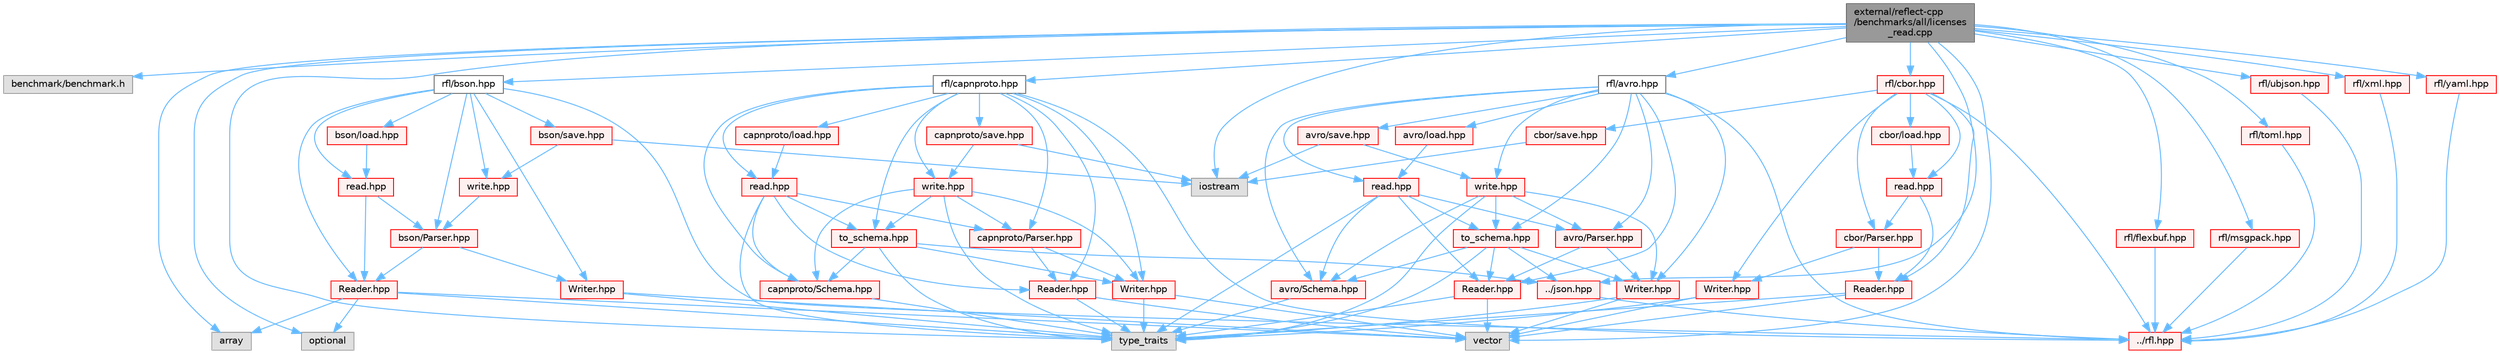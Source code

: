 digraph "external/reflect-cpp/benchmarks/all/licenses_read.cpp"
{
 // LATEX_PDF_SIZE
  bgcolor="transparent";
  edge [fontname=Helvetica,fontsize=10,labelfontname=Helvetica,labelfontsize=10];
  node [fontname=Helvetica,fontsize=10,shape=box,height=0.2,width=0.4];
  Node1 [id="Node000001",label="external/reflect-cpp\l/benchmarks/all/licenses\l_read.cpp",height=0.2,width=0.4,color="gray40", fillcolor="grey60", style="filled", fontcolor="black",tooltip=" "];
  Node1 -> Node2 [id="edge1_Node000001_Node000002",color="steelblue1",style="solid",tooltip=" "];
  Node2 [id="Node000002",label="benchmark/benchmark.h",height=0.2,width=0.4,color="grey60", fillcolor="#E0E0E0", style="filled",tooltip=" "];
  Node1 -> Node3 [id="edge2_Node000001_Node000003",color="steelblue1",style="solid",tooltip=" "];
  Node3 [id="Node000003",label="array",height=0.2,width=0.4,color="grey60", fillcolor="#E0E0E0", style="filled",tooltip=" "];
  Node1 -> Node4 [id="edge3_Node000001_Node000004",color="steelblue1",style="solid",tooltip=" "];
  Node4 [id="Node000004",label="iostream",height=0.2,width=0.4,color="grey60", fillcolor="#E0E0E0", style="filled",tooltip=" "];
  Node1 -> Node5 [id="edge4_Node000001_Node000005",color="steelblue1",style="solid",tooltip=" "];
  Node5 [id="Node000005",label="optional",height=0.2,width=0.4,color="grey60", fillcolor="#E0E0E0", style="filled",tooltip=" "];
  Node1 -> Node6 [id="edge5_Node000001_Node000006",color="steelblue1",style="solid",tooltip=" "];
  Node6 [id="Node000006",label="rfl/avro.hpp",height=0.2,width=0.4,color="grey40", fillcolor="white", style="filled",URL="$avro_8hpp.html",tooltip=" "];
  Node6 -> Node7 [id="edge6_Node000006_Node000007",color="steelblue1",style="solid",tooltip=" "];
  Node7 [id="Node000007",label="../rfl.hpp",height=0.2,width=0.4,color="red", fillcolor="#FFF0F0", style="filled",URL="$rfl_8hpp.html",tooltip=" "];
  Node6 -> Node298 [id="edge7_Node000006_Node000298",color="steelblue1",style="solid",tooltip=" "];
  Node298 [id="Node000298",label="avro/Parser.hpp",height=0.2,width=0.4,color="red", fillcolor="#FFF0F0", style="filled",URL="$avro_2_parser_8hpp.html",tooltip=" "];
  Node298 -> Node299 [id="edge8_Node000298_Node000299",color="steelblue1",style="solid",tooltip=" "];
  Node299 [id="Node000299",label="Reader.hpp",height=0.2,width=0.4,color="red", fillcolor="#FFF0F0", style="filled",URL="$avro_2_reader_8hpp.html",tooltip=" "];
  Node299 -> Node13 [id="edge9_Node000299_Node000013",color="steelblue1",style="solid",tooltip=" "];
  Node13 [id="Node000013",label="type_traits",height=0.2,width=0.4,color="grey60", fillcolor="#E0E0E0", style="filled",tooltip=" "];
  Node299 -> Node20 [id="edge10_Node000299_Node000020",color="steelblue1",style="solid",tooltip=" "];
  Node20 [id="Node000020",label="vector",height=0.2,width=0.4,color="grey60", fillcolor="#E0E0E0", style="filled",tooltip=" "];
  Node298 -> Node301 [id="edge11_Node000298_Node000301",color="steelblue1",style="solid",tooltip=" "];
  Node301 [id="Node000301",label="Writer.hpp",height=0.2,width=0.4,color="red", fillcolor="#FFF0F0", style="filled",URL="$avro_2_writer_8hpp.html",tooltip=" "];
  Node301 -> Node13 [id="edge12_Node000301_Node000013",color="steelblue1",style="solid",tooltip=" "];
  Node301 -> Node20 [id="edge13_Node000301_Node000020",color="steelblue1",style="solid",tooltip=" "];
  Node6 -> Node299 [id="edge14_Node000006_Node000299",color="steelblue1",style="solid",tooltip=" "];
  Node6 -> Node302 [id="edge15_Node000006_Node000302",color="steelblue1",style="solid",tooltip=" "];
  Node302 [id="Node000302",label="avro/Schema.hpp",height=0.2,width=0.4,color="red", fillcolor="#FFF0F0", style="filled",URL="$avro_2_schema_8hpp.html",tooltip=" "];
  Node302 -> Node13 [id="edge16_Node000302_Node000013",color="steelblue1",style="solid",tooltip=" "];
  Node6 -> Node301 [id="edge17_Node000006_Node000301",color="steelblue1",style="solid",tooltip=" "];
  Node6 -> Node304 [id="edge18_Node000006_Node000304",color="steelblue1",style="solid",tooltip=" "];
  Node304 [id="Node000304",label="avro/load.hpp",height=0.2,width=0.4,color="red", fillcolor="#FFF0F0", style="filled",URL="$avro_2load_8hpp.html",tooltip=" "];
  Node304 -> Node307 [id="edge19_Node000304_Node000307",color="steelblue1",style="solid",tooltip=" "];
  Node307 [id="Node000307",label="read.hpp",height=0.2,width=0.4,color="red", fillcolor="#FFF0F0", style="filled",URL="$avro_2read_8hpp.html",tooltip=" "];
  Node307 -> Node13 [id="edge20_Node000307_Node000013",color="steelblue1",style="solid",tooltip=" "];
  Node307 -> Node298 [id="edge21_Node000307_Node000298",color="steelblue1",style="solid",tooltip=" "];
  Node307 -> Node299 [id="edge22_Node000307_Node000299",color="steelblue1",style="solid",tooltip=" "];
  Node307 -> Node302 [id="edge23_Node000307_Node000302",color="steelblue1",style="solid",tooltip=" "];
  Node307 -> Node308 [id="edge24_Node000307_Node000308",color="steelblue1",style="solid",tooltip=" "];
  Node308 [id="Node000308",label="to_schema.hpp",height=0.2,width=0.4,color="red", fillcolor="#FFF0F0", style="filled",URL="$avro_2to__schema_8hpp.html",tooltip=" "];
  Node308 -> Node13 [id="edge25_Node000308_Node000013",color="steelblue1",style="solid",tooltip=" "];
  Node308 -> Node309 [id="edge26_Node000308_Node000309",color="steelblue1",style="solid",tooltip=" "];
  Node309 [id="Node000309",label="../json.hpp",height=0.2,width=0.4,color="red", fillcolor="#FFF0F0", style="filled",URL="$reflect-cpp_2include_2rfl_2json_8hpp.html",tooltip=" "];
  Node309 -> Node7 [id="edge27_Node000309_Node000007",color="steelblue1",style="solid",tooltip=" "];
  Node308 -> Node299 [id="edge28_Node000308_Node000299",color="steelblue1",style="solid",tooltip=" "];
  Node308 -> Node302 [id="edge29_Node000308_Node000302",color="steelblue1",style="solid",tooltip=" "];
  Node308 -> Node301 [id="edge30_Node000308_Node000301",color="steelblue1",style="solid",tooltip=" "];
  Node6 -> Node307 [id="edge31_Node000006_Node000307",color="steelblue1",style="solid",tooltip=" "];
  Node6 -> Node466 [id="edge32_Node000006_Node000466",color="steelblue1",style="solid",tooltip=" "];
  Node466 [id="Node000466",label="avro/save.hpp",height=0.2,width=0.4,color="red", fillcolor="#FFF0F0", style="filled",URL="$avro_2save_8hpp.html",tooltip=" "];
  Node466 -> Node4 [id="edge33_Node000466_Node000004",color="steelblue1",style="solid",tooltip=" "];
  Node466 -> Node468 [id="edge34_Node000466_Node000468",color="steelblue1",style="solid",tooltip=" "];
  Node468 [id="Node000468",label="write.hpp",height=0.2,width=0.4,color="red", fillcolor="#FFF0F0", style="filled",URL="$avro_2write_8hpp.html",tooltip=" "];
  Node468 -> Node13 [id="edge35_Node000468_Node000013",color="steelblue1",style="solid",tooltip=" "];
  Node468 -> Node298 [id="edge36_Node000468_Node000298",color="steelblue1",style="solid",tooltip=" "];
  Node468 -> Node302 [id="edge37_Node000468_Node000302",color="steelblue1",style="solid",tooltip=" "];
  Node468 -> Node301 [id="edge38_Node000468_Node000301",color="steelblue1",style="solid",tooltip=" "];
  Node468 -> Node308 [id="edge39_Node000468_Node000308",color="steelblue1",style="solid",tooltip=" "];
  Node6 -> Node308 [id="edge40_Node000006_Node000308",color="steelblue1",style="solid",tooltip=" "];
  Node6 -> Node468 [id="edge41_Node000006_Node000468",color="steelblue1",style="solid",tooltip=" "];
  Node1 -> Node469 [id="edge42_Node000001_Node000469",color="steelblue1",style="solid",tooltip=" "];
  Node469 [id="Node000469",label="rfl/bson.hpp",height=0.2,width=0.4,color="grey40", fillcolor="white", style="filled",URL="$bson_8hpp.html",tooltip=" "];
  Node469 -> Node7 [id="edge43_Node000469_Node000007",color="steelblue1",style="solid",tooltip=" "];
  Node469 -> Node470 [id="edge44_Node000469_Node000470",color="steelblue1",style="solid",tooltip=" "];
  Node470 [id="Node000470",label="bson/Parser.hpp",height=0.2,width=0.4,color="red", fillcolor="#FFF0F0", style="filled",URL="$bson_2_parser_8hpp.html",tooltip=" "];
  Node470 -> Node472 [id="edge45_Node000470_Node000472",color="steelblue1",style="solid",tooltip=" "];
  Node472 [id="Node000472",label="Reader.hpp",height=0.2,width=0.4,color="red", fillcolor="#FFF0F0", style="filled",URL="$bson_2_reader_8hpp.html",tooltip=" "];
  Node472 -> Node3 [id="edge46_Node000472_Node000003",color="steelblue1",style="solid",tooltip=" "];
  Node472 -> Node5 [id="edge47_Node000472_Node000005",color="steelblue1",style="solid",tooltip=" "];
  Node472 -> Node13 [id="edge48_Node000472_Node000013",color="steelblue1",style="solid",tooltip=" "];
  Node472 -> Node20 [id="edge49_Node000472_Node000020",color="steelblue1",style="solid",tooltip=" "];
  Node470 -> Node473 [id="edge50_Node000470_Node000473",color="steelblue1",style="solid",tooltip=" "];
  Node473 [id="Node000473",label="Writer.hpp",height=0.2,width=0.4,color="red", fillcolor="#FFF0F0", style="filled",URL="$bson_2_writer_8hpp.html",tooltip=" "];
  Node473 -> Node13 [id="edge51_Node000473_Node000013",color="steelblue1",style="solid",tooltip=" "];
  Node473 -> Node20 [id="edge52_Node000473_Node000020",color="steelblue1",style="solid",tooltip=" "];
  Node469 -> Node472 [id="edge53_Node000469_Node000472",color="steelblue1",style="solid",tooltip=" "];
  Node469 -> Node473 [id="edge54_Node000469_Node000473",color="steelblue1",style="solid",tooltip=" "];
  Node469 -> Node474 [id="edge55_Node000469_Node000474",color="steelblue1",style="solid",tooltip=" "];
  Node474 [id="Node000474",label="bson/load.hpp",height=0.2,width=0.4,color="red", fillcolor="#FFF0F0", style="filled",URL="$bson_2load_8hpp.html",tooltip=" "];
  Node474 -> Node475 [id="edge56_Node000474_Node000475",color="steelblue1",style="solid",tooltip=" "];
  Node475 [id="Node000475",label="read.hpp",height=0.2,width=0.4,color="red", fillcolor="#FFF0F0", style="filled",URL="$bson_2read_8hpp.html",tooltip=" "];
  Node475 -> Node470 [id="edge57_Node000475_Node000470",color="steelblue1",style="solid",tooltip=" "];
  Node475 -> Node472 [id="edge58_Node000475_Node000472",color="steelblue1",style="solid",tooltip=" "];
  Node469 -> Node475 [id="edge59_Node000469_Node000475",color="steelblue1",style="solid",tooltip=" "];
  Node469 -> Node476 [id="edge60_Node000469_Node000476",color="steelblue1",style="solid",tooltip=" "];
  Node476 [id="Node000476",label="bson/save.hpp",height=0.2,width=0.4,color="red", fillcolor="#FFF0F0", style="filled",URL="$bson_2save_8hpp.html",tooltip=" "];
  Node476 -> Node4 [id="edge61_Node000476_Node000004",color="steelblue1",style="solid",tooltip=" "];
  Node476 -> Node477 [id="edge62_Node000476_Node000477",color="steelblue1",style="solid",tooltip=" "];
  Node477 [id="Node000477",label="write.hpp",height=0.2,width=0.4,color="red", fillcolor="#FFF0F0", style="filled",URL="$bson_2write_8hpp.html",tooltip=" "];
  Node477 -> Node470 [id="edge63_Node000477_Node000470",color="steelblue1",style="solid",tooltip=" "];
  Node469 -> Node477 [id="edge64_Node000469_Node000477",color="steelblue1",style="solid",tooltip=" "];
  Node1 -> Node478 [id="edge65_Node000001_Node000478",color="steelblue1",style="solid",tooltip=" "];
  Node478 [id="Node000478",label="rfl/capnproto.hpp",height=0.2,width=0.4,color="grey40", fillcolor="white", style="filled",URL="$capnproto_8hpp.html",tooltip=" "];
  Node478 -> Node7 [id="edge66_Node000478_Node000007",color="steelblue1",style="solid",tooltip=" "];
  Node478 -> Node479 [id="edge67_Node000478_Node000479",color="steelblue1",style="solid",tooltip=" "];
  Node479 [id="Node000479",label="capnproto/Parser.hpp",height=0.2,width=0.4,color="red", fillcolor="#FFF0F0", style="filled",URL="$capnproto_2_parser_8hpp.html",tooltip=" "];
  Node479 -> Node480 [id="edge68_Node000479_Node000480",color="steelblue1",style="solid",tooltip=" "];
  Node480 [id="Node000480",label="Reader.hpp",height=0.2,width=0.4,color="red", fillcolor="#FFF0F0", style="filled",URL="$capnproto_2_reader_8hpp.html",tooltip=" "];
  Node480 -> Node13 [id="edge69_Node000480_Node000013",color="steelblue1",style="solid",tooltip=" "];
  Node480 -> Node20 [id="edge70_Node000480_Node000020",color="steelblue1",style="solid",tooltip=" "];
  Node479 -> Node482 [id="edge71_Node000479_Node000482",color="steelblue1",style="solid",tooltip=" "];
  Node482 [id="Node000482",label="Writer.hpp",height=0.2,width=0.4,color="red", fillcolor="#FFF0F0", style="filled",URL="$capnproto_2_writer_8hpp.html",tooltip=" "];
  Node482 -> Node13 [id="edge72_Node000482_Node000013",color="steelblue1",style="solid",tooltip=" "];
  Node482 -> Node20 [id="edge73_Node000482_Node000020",color="steelblue1",style="solid",tooltip=" "];
  Node478 -> Node480 [id="edge74_Node000478_Node000480",color="steelblue1",style="solid",tooltip=" "];
  Node478 -> Node484 [id="edge75_Node000478_Node000484",color="steelblue1",style="solid",tooltip=" "];
  Node484 [id="Node000484",label="capnproto/Schema.hpp",height=0.2,width=0.4,color="red", fillcolor="#FFF0F0", style="filled",URL="$capnproto_2_schema_8hpp.html",tooltip=" "];
  Node484 -> Node13 [id="edge76_Node000484_Node000013",color="steelblue1",style="solid",tooltip=" "];
  Node478 -> Node482 [id="edge77_Node000478_Node000482",color="steelblue1",style="solid",tooltip=" "];
  Node478 -> Node487 [id="edge78_Node000478_Node000487",color="steelblue1",style="solid",tooltip=" "];
  Node487 [id="Node000487",label="capnproto/load.hpp",height=0.2,width=0.4,color="red", fillcolor="#FFF0F0", style="filled",URL="$capnproto_2load_8hpp.html",tooltip=" "];
  Node487 -> Node488 [id="edge79_Node000487_Node000488",color="steelblue1",style="solid",tooltip=" "];
  Node488 [id="Node000488",label="read.hpp",height=0.2,width=0.4,color="red", fillcolor="#FFF0F0", style="filled",URL="$capnproto_2read_8hpp.html",tooltip=" "];
  Node488 -> Node13 [id="edge80_Node000488_Node000013",color="steelblue1",style="solid",tooltip=" "];
  Node488 -> Node479 [id="edge81_Node000488_Node000479",color="steelblue1",style="solid",tooltip=" "];
  Node488 -> Node480 [id="edge82_Node000488_Node000480",color="steelblue1",style="solid",tooltip=" "];
  Node488 -> Node484 [id="edge83_Node000488_Node000484",color="steelblue1",style="solid",tooltip=" "];
  Node488 -> Node493 [id="edge84_Node000488_Node000493",color="steelblue1",style="solid",tooltip=" "];
  Node493 [id="Node000493",label="to_schema.hpp",height=0.2,width=0.4,color="red", fillcolor="#FFF0F0", style="filled",URL="$capnproto_2to__schema_8hpp.html",tooltip=" "];
  Node493 -> Node13 [id="edge85_Node000493_Node000013",color="steelblue1",style="solid",tooltip=" "];
  Node493 -> Node309 [id="edge86_Node000493_Node000309",color="steelblue1",style="solid",tooltip=" "];
  Node493 -> Node484 [id="edge87_Node000493_Node000484",color="steelblue1",style="solid",tooltip=" "];
  Node493 -> Node482 [id="edge88_Node000493_Node000482",color="steelblue1",style="solid",tooltip=" "];
  Node478 -> Node488 [id="edge89_Node000478_Node000488",color="steelblue1",style="solid",tooltip=" "];
  Node478 -> Node495 [id="edge90_Node000478_Node000495",color="steelblue1",style="solid",tooltip=" "];
  Node495 [id="Node000495",label="capnproto/save.hpp",height=0.2,width=0.4,color="red", fillcolor="#FFF0F0", style="filled",URL="$capnproto_2save_8hpp.html",tooltip=" "];
  Node495 -> Node4 [id="edge91_Node000495_Node000004",color="steelblue1",style="solid",tooltip=" "];
  Node495 -> Node496 [id="edge92_Node000495_Node000496",color="steelblue1",style="solid",tooltip=" "];
  Node496 [id="Node000496",label="write.hpp",height=0.2,width=0.4,color="red", fillcolor="#FFF0F0", style="filled",URL="$capnproto_2write_8hpp.html",tooltip=" "];
  Node496 -> Node13 [id="edge93_Node000496_Node000013",color="steelblue1",style="solid",tooltip=" "];
  Node496 -> Node479 [id="edge94_Node000496_Node000479",color="steelblue1",style="solid",tooltip=" "];
  Node496 -> Node484 [id="edge95_Node000496_Node000484",color="steelblue1",style="solid",tooltip=" "];
  Node496 -> Node482 [id="edge96_Node000496_Node000482",color="steelblue1",style="solid",tooltip=" "];
  Node496 -> Node493 [id="edge97_Node000496_Node000493",color="steelblue1",style="solid",tooltip=" "];
  Node478 -> Node493 [id="edge98_Node000478_Node000493",color="steelblue1",style="solid",tooltip=" "];
  Node478 -> Node496 [id="edge99_Node000478_Node000496",color="steelblue1",style="solid",tooltip=" "];
  Node1 -> Node499 [id="edge100_Node000001_Node000499",color="steelblue1",style="solid",tooltip=" "];
  Node499 [id="Node000499",label="rfl/cbor.hpp",height=0.2,width=0.4,color="red", fillcolor="#FFF0F0", style="filled",URL="$cbor_8hpp.html",tooltip=" "];
  Node499 -> Node7 [id="edge101_Node000499_Node000007",color="steelblue1",style="solid",tooltip=" "];
  Node499 -> Node500 [id="edge102_Node000499_Node000500",color="steelblue1",style="solid",tooltip=" "];
  Node500 [id="Node000500",label="cbor/Parser.hpp",height=0.2,width=0.4,color="red", fillcolor="#FFF0F0", style="filled",URL="$cbor_2_parser_8hpp.html",tooltip=" "];
  Node500 -> Node501 [id="edge103_Node000500_Node000501",color="steelblue1",style="solid",tooltip=" "];
  Node501 [id="Node000501",label="Reader.hpp",height=0.2,width=0.4,color="red", fillcolor="#FFF0F0", style="filled",URL="$cbor_2_reader_8hpp.html",tooltip=" "];
  Node501 -> Node13 [id="edge104_Node000501_Node000013",color="steelblue1",style="solid",tooltip=" "];
  Node501 -> Node20 [id="edge105_Node000501_Node000020",color="steelblue1",style="solid",tooltip=" "];
  Node500 -> Node503 [id="edge106_Node000500_Node000503",color="steelblue1",style="solid",tooltip=" "];
  Node503 [id="Node000503",label="Writer.hpp",height=0.2,width=0.4,color="red", fillcolor="#FFF0F0", style="filled",URL="$cbor_2_writer_8hpp.html",tooltip=" "];
  Node503 -> Node13 [id="edge107_Node000503_Node000013",color="steelblue1",style="solid",tooltip=" "];
  Node503 -> Node20 [id="edge108_Node000503_Node000020",color="steelblue1",style="solid",tooltip=" "];
  Node499 -> Node501 [id="edge109_Node000499_Node000501",color="steelblue1",style="solid",tooltip=" "];
  Node499 -> Node503 [id="edge110_Node000499_Node000503",color="steelblue1",style="solid",tooltip=" "];
  Node499 -> Node505 [id="edge111_Node000499_Node000505",color="steelblue1",style="solid",tooltip=" "];
  Node505 [id="Node000505",label="cbor/load.hpp",height=0.2,width=0.4,color="red", fillcolor="#FFF0F0", style="filled",URL="$cbor_2load_8hpp.html",tooltip=" "];
  Node505 -> Node506 [id="edge112_Node000505_Node000506",color="steelblue1",style="solid",tooltip=" "];
  Node506 [id="Node000506",label="read.hpp",height=0.2,width=0.4,color="red", fillcolor="#FFF0F0", style="filled",URL="$cbor_2read_8hpp.html",tooltip=" "];
  Node506 -> Node500 [id="edge113_Node000506_Node000500",color="steelblue1",style="solid",tooltip=" "];
  Node506 -> Node501 [id="edge114_Node000506_Node000501",color="steelblue1",style="solid",tooltip=" "];
  Node499 -> Node506 [id="edge115_Node000499_Node000506",color="steelblue1",style="solid",tooltip=" "];
  Node499 -> Node508 [id="edge116_Node000499_Node000508",color="steelblue1",style="solid",tooltip=" "];
  Node508 [id="Node000508",label="cbor/save.hpp",height=0.2,width=0.4,color="red", fillcolor="#FFF0F0", style="filled",URL="$cbor_2save_8hpp.html",tooltip=" "];
  Node508 -> Node4 [id="edge117_Node000508_Node000004",color="steelblue1",style="solid",tooltip=" "];
  Node1 -> Node510 [id="edge118_Node000001_Node000510",color="steelblue1",style="solid",tooltip=" "];
  Node510 [id="Node000510",label="rfl/flexbuf.hpp",height=0.2,width=0.4,color="red", fillcolor="#FFF0F0", style="filled",URL="$flexbuf_8hpp.html",tooltip=" "];
  Node510 -> Node7 [id="edge119_Node000510_Node000007",color="steelblue1",style="solid",tooltip=" "];
  Node1 -> Node309 [id="edge120_Node000001_Node000309",color="steelblue1",style="solid",tooltip=" "];
  Node1 -> Node519 [id="edge121_Node000001_Node000519",color="steelblue1",style="solid",tooltip=" "];
  Node519 [id="Node000519",label="rfl/msgpack.hpp",height=0.2,width=0.4,color="red", fillcolor="#FFF0F0", style="filled",URL="$msgpack_8hpp.html",tooltip=" "];
  Node519 -> Node7 [id="edge122_Node000519_Node000007",color="steelblue1",style="solid",tooltip=" "];
  Node1 -> Node528 [id="edge123_Node000001_Node000528",color="steelblue1",style="solid",tooltip=" "];
  Node528 [id="Node000528",label="rfl/toml.hpp",height=0.2,width=0.4,color="red", fillcolor="#FFF0F0", style="filled",URL="$toml_8hpp.html",tooltip=" "];
  Node528 -> Node7 [id="edge124_Node000528_Node000007",color="steelblue1",style="solid",tooltip=" "];
  Node1 -> Node536 [id="edge125_Node000001_Node000536",color="steelblue1",style="solid",tooltip=" "];
  Node536 [id="Node000536",label="rfl/ubjson.hpp",height=0.2,width=0.4,color="red", fillcolor="#FFF0F0", style="filled",URL="$ubjson_8hpp.html",tooltip=" "];
  Node536 -> Node7 [id="edge126_Node000536_Node000007",color="steelblue1",style="solid",tooltip=" "];
  Node1 -> Node546 [id="edge127_Node000001_Node000546",color="steelblue1",style="solid",tooltip=" "];
  Node546 [id="Node000546",label="rfl/xml.hpp",height=0.2,width=0.4,color="red", fillcolor="#FFF0F0", style="filled",URL="$xml_8hpp.html",tooltip=" "];
  Node546 -> Node7 [id="edge128_Node000546_Node000007",color="steelblue1",style="solid",tooltip=" "];
  Node1 -> Node556 [id="edge129_Node000001_Node000556",color="steelblue1",style="solid",tooltip=" "];
  Node556 [id="Node000556",label="rfl/yaml.hpp",height=0.2,width=0.4,color="red", fillcolor="#FFF0F0", style="filled",URL="$yaml_8hpp.html",tooltip=" "];
  Node556 -> Node7 [id="edge130_Node000556_Node000007",color="steelblue1",style="solid",tooltip=" "];
  Node1 -> Node13 [id="edge131_Node000001_Node000013",color="steelblue1",style="solid",tooltip=" "];
  Node1 -> Node20 [id="edge132_Node000001_Node000020",color="steelblue1",style="solid",tooltip=" "];
}
